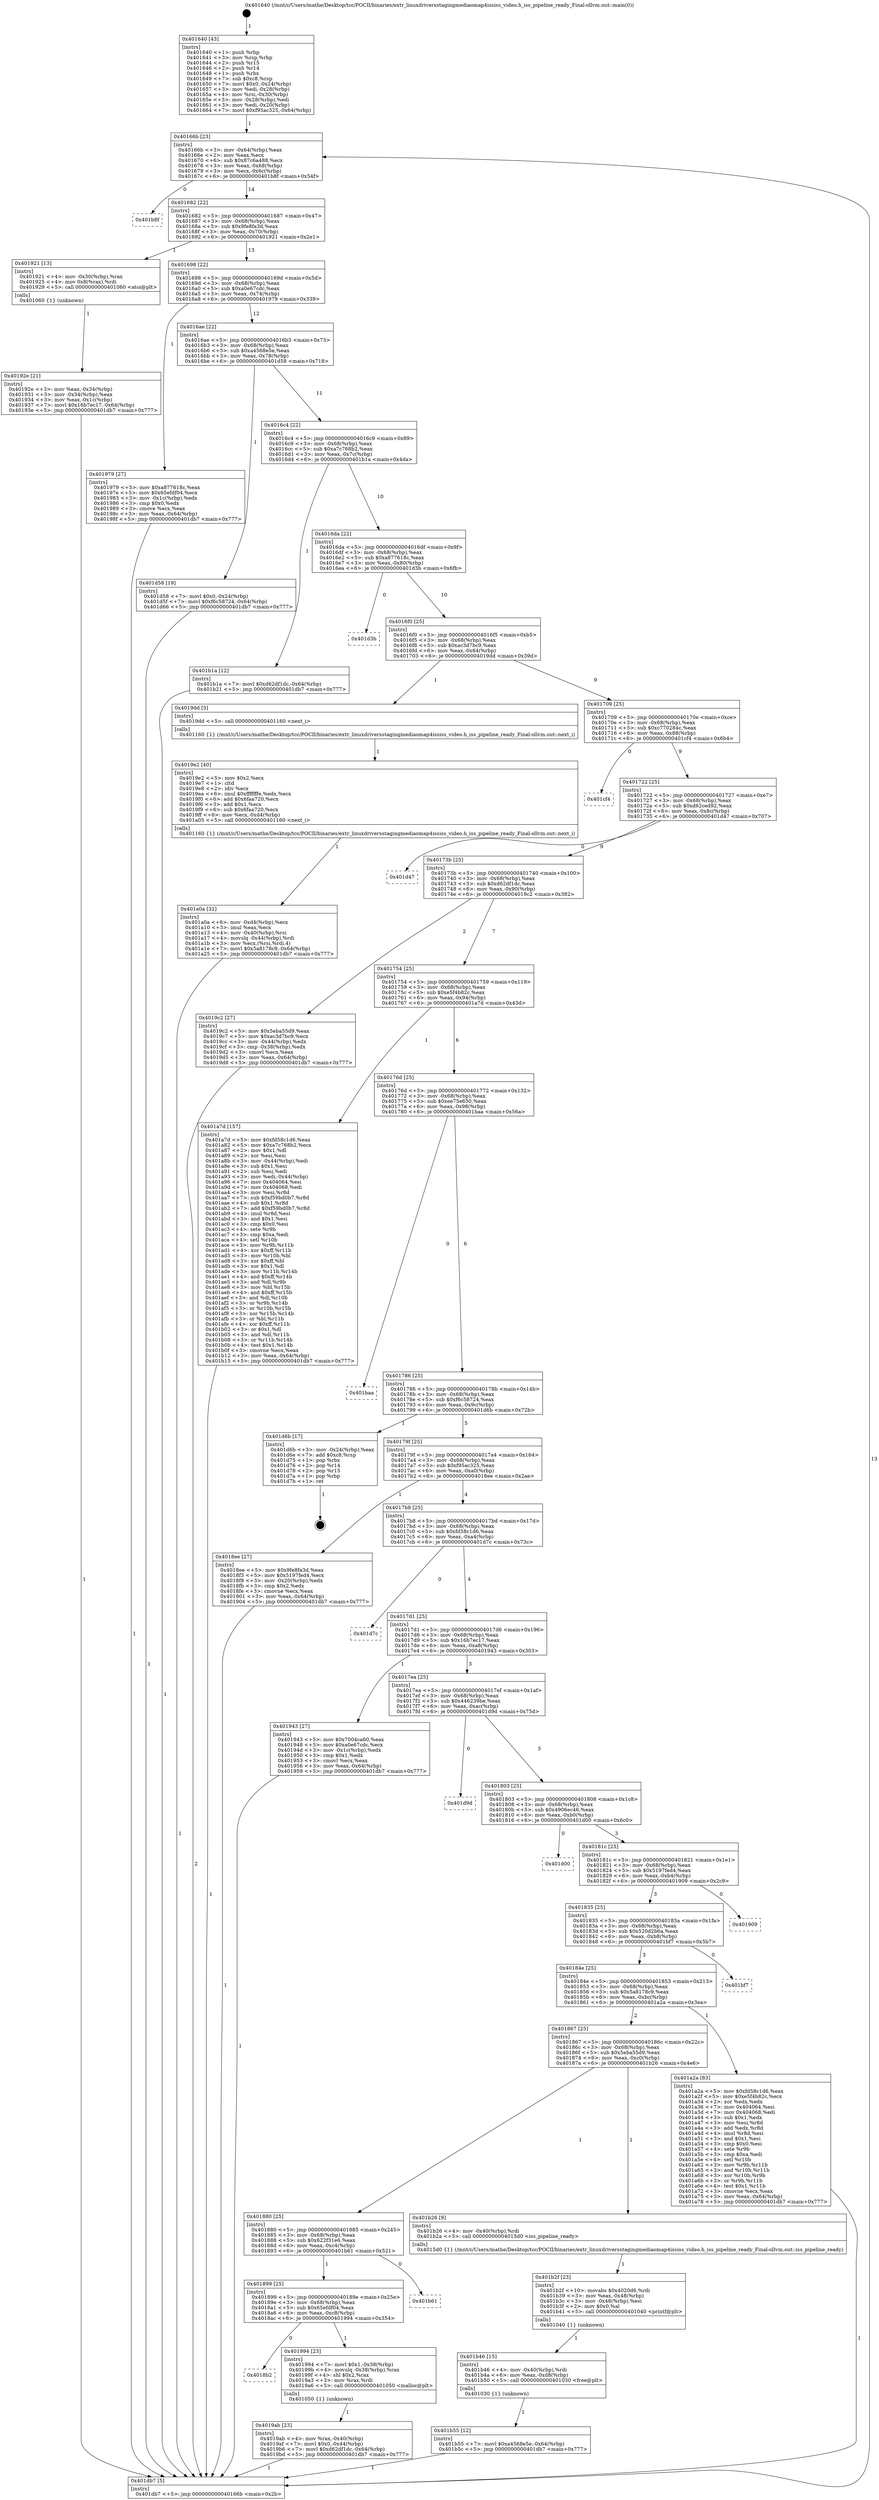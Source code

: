 digraph "0x401640" {
  label = "0x401640 (/mnt/c/Users/mathe/Desktop/tcc/POCII/binaries/extr_linuxdriversstagingmediaomap4ississ_video.h_iss_pipeline_ready_Final-ollvm.out::main(0))"
  labelloc = "t"
  node[shape=record]

  Entry [label="",width=0.3,height=0.3,shape=circle,fillcolor=black,style=filled]
  "0x40166b" [label="{
     0x40166b [23]\l
     | [instrs]\l
     &nbsp;&nbsp;0x40166b \<+3\>: mov -0x64(%rbp),%eax\l
     &nbsp;&nbsp;0x40166e \<+2\>: mov %eax,%ecx\l
     &nbsp;&nbsp;0x401670 \<+6\>: sub $0x87c6a488,%ecx\l
     &nbsp;&nbsp;0x401676 \<+3\>: mov %eax,-0x68(%rbp)\l
     &nbsp;&nbsp;0x401679 \<+3\>: mov %ecx,-0x6c(%rbp)\l
     &nbsp;&nbsp;0x40167c \<+6\>: je 0000000000401b8f \<main+0x54f\>\l
  }"]
  "0x401b8f" [label="{
     0x401b8f\l
  }", style=dashed]
  "0x401682" [label="{
     0x401682 [22]\l
     | [instrs]\l
     &nbsp;&nbsp;0x401682 \<+5\>: jmp 0000000000401687 \<main+0x47\>\l
     &nbsp;&nbsp;0x401687 \<+3\>: mov -0x68(%rbp),%eax\l
     &nbsp;&nbsp;0x40168a \<+5\>: sub $0x9fe8fa3d,%eax\l
     &nbsp;&nbsp;0x40168f \<+3\>: mov %eax,-0x70(%rbp)\l
     &nbsp;&nbsp;0x401692 \<+6\>: je 0000000000401921 \<main+0x2e1\>\l
  }"]
  Exit [label="",width=0.3,height=0.3,shape=circle,fillcolor=black,style=filled,peripheries=2]
  "0x401921" [label="{
     0x401921 [13]\l
     | [instrs]\l
     &nbsp;&nbsp;0x401921 \<+4\>: mov -0x30(%rbp),%rax\l
     &nbsp;&nbsp;0x401925 \<+4\>: mov 0x8(%rax),%rdi\l
     &nbsp;&nbsp;0x401929 \<+5\>: call 0000000000401060 \<atoi@plt\>\l
     | [calls]\l
     &nbsp;&nbsp;0x401060 \{1\} (unknown)\l
  }"]
  "0x401698" [label="{
     0x401698 [22]\l
     | [instrs]\l
     &nbsp;&nbsp;0x401698 \<+5\>: jmp 000000000040169d \<main+0x5d\>\l
     &nbsp;&nbsp;0x40169d \<+3\>: mov -0x68(%rbp),%eax\l
     &nbsp;&nbsp;0x4016a0 \<+5\>: sub $0xa0e67cdc,%eax\l
     &nbsp;&nbsp;0x4016a5 \<+3\>: mov %eax,-0x74(%rbp)\l
     &nbsp;&nbsp;0x4016a8 \<+6\>: je 0000000000401979 \<main+0x339\>\l
  }"]
  "0x401b55" [label="{
     0x401b55 [12]\l
     | [instrs]\l
     &nbsp;&nbsp;0x401b55 \<+7\>: movl $0xa4568e5e,-0x64(%rbp)\l
     &nbsp;&nbsp;0x401b5c \<+5\>: jmp 0000000000401db7 \<main+0x777\>\l
  }"]
  "0x401979" [label="{
     0x401979 [27]\l
     | [instrs]\l
     &nbsp;&nbsp;0x401979 \<+5\>: mov $0xa877618c,%eax\l
     &nbsp;&nbsp;0x40197e \<+5\>: mov $0x65efdf04,%ecx\l
     &nbsp;&nbsp;0x401983 \<+3\>: mov -0x1c(%rbp),%edx\l
     &nbsp;&nbsp;0x401986 \<+3\>: cmp $0x0,%edx\l
     &nbsp;&nbsp;0x401989 \<+3\>: cmove %ecx,%eax\l
     &nbsp;&nbsp;0x40198c \<+3\>: mov %eax,-0x64(%rbp)\l
     &nbsp;&nbsp;0x40198f \<+5\>: jmp 0000000000401db7 \<main+0x777\>\l
  }"]
  "0x4016ae" [label="{
     0x4016ae [22]\l
     | [instrs]\l
     &nbsp;&nbsp;0x4016ae \<+5\>: jmp 00000000004016b3 \<main+0x73\>\l
     &nbsp;&nbsp;0x4016b3 \<+3\>: mov -0x68(%rbp),%eax\l
     &nbsp;&nbsp;0x4016b6 \<+5\>: sub $0xa4568e5e,%eax\l
     &nbsp;&nbsp;0x4016bb \<+3\>: mov %eax,-0x78(%rbp)\l
     &nbsp;&nbsp;0x4016be \<+6\>: je 0000000000401d58 \<main+0x718\>\l
  }"]
  "0x401b46" [label="{
     0x401b46 [15]\l
     | [instrs]\l
     &nbsp;&nbsp;0x401b46 \<+4\>: mov -0x40(%rbp),%rdi\l
     &nbsp;&nbsp;0x401b4a \<+6\>: mov %eax,-0xd8(%rbp)\l
     &nbsp;&nbsp;0x401b50 \<+5\>: call 0000000000401030 \<free@plt\>\l
     | [calls]\l
     &nbsp;&nbsp;0x401030 \{1\} (unknown)\l
  }"]
  "0x401d58" [label="{
     0x401d58 [19]\l
     | [instrs]\l
     &nbsp;&nbsp;0x401d58 \<+7\>: movl $0x0,-0x24(%rbp)\l
     &nbsp;&nbsp;0x401d5f \<+7\>: movl $0xf6c58724,-0x64(%rbp)\l
     &nbsp;&nbsp;0x401d66 \<+5\>: jmp 0000000000401db7 \<main+0x777\>\l
  }"]
  "0x4016c4" [label="{
     0x4016c4 [22]\l
     | [instrs]\l
     &nbsp;&nbsp;0x4016c4 \<+5\>: jmp 00000000004016c9 \<main+0x89\>\l
     &nbsp;&nbsp;0x4016c9 \<+3\>: mov -0x68(%rbp),%eax\l
     &nbsp;&nbsp;0x4016cc \<+5\>: sub $0xa7c768b2,%eax\l
     &nbsp;&nbsp;0x4016d1 \<+3\>: mov %eax,-0x7c(%rbp)\l
     &nbsp;&nbsp;0x4016d4 \<+6\>: je 0000000000401b1a \<main+0x4da\>\l
  }"]
  "0x401b2f" [label="{
     0x401b2f [23]\l
     | [instrs]\l
     &nbsp;&nbsp;0x401b2f \<+10\>: movabs $0x4020d6,%rdi\l
     &nbsp;&nbsp;0x401b39 \<+3\>: mov %eax,-0x48(%rbp)\l
     &nbsp;&nbsp;0x401b3c \<+3\>: mov -0x48(%rbp),%esi\l
     &nbsp;&nbsp;0x401b3f \<+2\>: mov $0x0,%al\l
     &nbsp;&nbsp;0x401b41 \<+5\>: call 0000000000401040 \<printf@plt\>\l
     | [calls]\l
     &nbsp;&nbsp;0x401040 \{1\} (unknown)\l
  }"]
  "0x401b1a" [label="{
     0x401b1a [12]\l
     | [instrs]\l
     &nbsp;&nbsp;0x401b1a \<+7\>: movl $0xd62df1dc,-0x64(%rbp)\l
     &nbsp;&nbsp;0x401b21 \<+5\>: jmp 0000000000401db7 \<main+0x777\>\l
  }"]
  "0x4016da" [label="{
     0x4016da [22]\l
     | [instrs]\l
     &nbsp;&nbsp;0x4016da \<+5\>: jmp 00000000004016df \<main+0x9f\>\l
     &nbsp;&nbsp;0x4016df \<+3\>: mov -0x68(%rbp),%eax\l
     &nbsp;&nbsp;0x4016e2 \<+5\>: sub $0xa877618c,%eax\l
     &nbsp;&nbsp;0x4016e7 \<+3\>: mov %eax,-0x80(%rbp)\l
     &nbsp;&nbsp;0x4016ea \<+6\>: je 0000000000401d3b \<main+0x6fb\>\l
  }"]
  "0x401a0a" [label="{
     0x401a0a [32]\l
     | [instrs]\l
     &nbsp;&nbsp;0x401a0a \<+6\>: mov -0xd4(%rbp),%ecx\l
     &nbsp;&nbsp;0x401a10 \<+3\>: imul %eax,%ecx\l
     &nbsp;&nbsp;0x401a13 \<+4\>: mov -0x40(%rbp),%rsi\l
     &nbsp;&nbsp;0x401a17 \<+4\>: movslq -0x44(%rbp),%rdi\l
     &nbsp;&nbsp;0x401a1b \<+3\>: mov %ecx,(%rsi,%rdi,4)\l
     &nbsp;&nbsp;0x401a1e \<+7\>: movl $0x5a8178c9,-0x64(%rbp)\l
     &nbsp;&nbsp;0x401a25 \<+5\>: jmp 0000000000401db7 \<main+0x777\>\l
  }"]
  "0x401d3b" [label="{
     0x401d3b\l
  }", style=dashed]
  "0x4016f0" [label="{
     0x4016f0 [25]\l
     | [instrs]\l
     &nbsp;&nbsp;0x4016f0 \<+5\>: jmp 00000000004016f5 \<main+0xb5\>\l
     &nbsp;&nbsp;0x4016f5 \<+3\>: mov -0x68(%rbp),%eax\l
     &nbsp;&nbsp;0x4016f8 \<+5\>: sub $0xac3d7bc9,%eax\l
     &nbsp;&nbsp;0x4016fd \<+6\>: mov %eax,-0x84(%rbp)\l
     &nbsp;&nbsp;0x401703 \<+6\>: je 00000000004019dd \<main+0x39d\>\l
  }"]
  "0x4019e2" [label="{
     0x4019e2 [40]\l
     | [instrs]\l
     &nbsp;&nbsp;0x4019e2 \<+5\>: mov $0x2,%ecx\l
     &nbsp;&nbsp;0x4019e7 \<+1\>: cltd\l
     &nbsp;&nbsp;0x4019e8 \<+2\>: idiv %ecx\l
     &nbsp;&nbsp;0x4019ea \<+6\>: imul $0xfffffffe,%edx,%ecx\l
     &nbsp;&nbsp;0x4019f0 \<+6\>: add $0x6faa720,%ecx\l
     &nbsp;&nbsp;0x4019f6 \<+3\>: add $0x1,%ecx\l
     &nbsp;&nbsp;0x4019f9 \<+6\>: sub $0x6faa720,%ecx\l
     &nbsp;&nbsp;0x4019ff \<+6\>: mov %ecx,-0xd4(%rbp)\l
     &nbsp;&nbsp;0x401a05 \<+5\>: call 0000000000401160 \<next_i\>\l
     | [calls]\l
     &nbsp;&nbsp;0x401160 \{1\} (/mnt/c/Users/mathe/Desktop/tcc/POCII/binaries/extr_linuxdriversstagingmediaomap4ississ_video.h_iss_pipeline_ready_Final-ollvm.out::next_i)\l
  }"]
  "0x4019dd" [label="{
     0x4019dd [5]\l
     | [instrs]\l
     &nbsp;&nbsp;0x4019dd \<+5\>: call 0000000000401160 \<next_i\>\l
     | [calls]\l
     &nbsp;&nbsp;0x401160 \{1\} (/mnt/c/Users/mathe/Desktop/tcc/POCII/binaries/extr_linuxdriversstagingmediaomap4ississ_video.h_iss_pipeline_ready_Final-ollvm.out::next_i)\l
  }"]
  "0x401709" [label="{
     0x401709 [25]\l
     | [instrs]\l
     &nbsp;&nbsp;0x401709 \<+5\>: jmp 000000000040170e \<main+0xce\>\l
     &nbsp;&nbsp;0x40170e \<+3\>: mov -0x68(%rbp),%eax\l
     &nbsp;&nbsp;0x401711 \<+5\>: sub $0xc770284c,%eax\l
     &nbsp;&nbsp;0x401716 \<+6\>: mov %eax,-0x88(%rbp)\l
     &nbsp;&nbsp;0x40171c \<+6\>: je 0000000000401cf4 \<main+0x6b4\>\l
  }"]
  "0x4019ab" [label="{
     0x4019ab [23]\l
     | [instrs]\l
     &nbsp;&nbsp;0x4019ab \<+4\>: mov %rax,-0x40(%rbp)\l
     &nbsp;&nbsp;0x4019af \<+7\>: movl $0x0,-0x44(%rbp)\l
     &nbsp;&nbsp;0x4019b6 \<+7\>: movl $0xd62df1dc,-0x64(%rbp)\l
     &nbsp;&nbsp;0x4019bd \<+5\>: jmp 0000000000401db7 \<main+0x777\>\l
  }"]
  "0x401cf4" [label="{
     0x401cf4\l
  }", style=dashed]
  "0x401722" [label="{
     0x401722 [25]\l
     | [instrs]\l
     &nbsp;&nbsp;0x401722 \<+5\>: jmp 0000000000401727 \<main+0xe7\>\l
     &nbsp;&nbsp;0x401727 \<+3\>: mov -0x68(%rbp),%eax\l
     &nbsp;&nbsp;0x40172a \<+5\>: sub $0xd62ced92,%eax\l
     &nbsp;&nbsp;0x40172f \<+6\>: mov %eax,-0x8c(%rbp)\l
     &nbsp;&nbsp;0x401735 \<+6\>: je 0000000000401d47 \<main+0x707\>\l
  }"]
  "0x4018b2" [label="{
     0x4018b2\l
  }", style=dashed]
  "0x401d47" [label="{
     0x401d47\l
  }", style=dashed]
  "0x40173b" [label="{
     0x40173b [25]\l
     | [instrs]\l
     &nbsp;&nbsp;0x40173b \<+5\>: jmp 0000000000401740 \<main+0x100\>\l
     &nbsp;&nbsp;0x401740 \<+3\>: mov -0x68(%rbp),%eax\l
     &nbsp;&nbsp;0x401743 \<+5\>: sub $0xd62df1dc,%eax\l
     &nbsp;&nbsp;0x401748 \<+6\>: mov %eax,-0x90(%rbp)\l
     &nbsp;&nbsp;0x40174e \<+6\>: je 00000000004019c2 \<main+0x382\>\l
  }"]
  "0x401994" [label="{
     0x401994 [23]\l
     | [instrs]\l
     &nbsp;&nbsp;0x401994 \<+7\>: movl $0x1,-0x38(%rbp)\l
     &nbsp;&nbsp;0x40199b \<+4\>: movslq -0x38(%rbp),%rax\l
     &nbsp;&nbsp;0x40199f \<+4\>: shl $0x2,%rax\l
     &nbsp;&nbsp;0x4019a3 \<+3\>: mov %rax,%rdi\l
     &nbsp;&nbsp;0x4019a6 \<+5\>: call 0000000000401050 \<malloc@plt\>\l
     | [calls]\l
     &nbsp;&nbsp;0x401050 \{1\} (unknown)\l
  }"]
  "0x4019c2" [label="{
     0x4019c2 [27]\l
     | [instrs]\l
     &nbsp;&nbsp;0x4019c2 \<+5\>: mov $0x5eba55d9,%eax\l
     &nbsp;&nbsp;0x4019c7 \<+5\>: mov $0xac3d7bc9,%ecx\l
     &nbsp;&nbsp;0x4019cc \<+3\>: mov -0x44(%rbp),%edx\l
     &nbsp;&nbsp;0x4019cf \<+3\>: cmp -0x38(%rbp),%edx\l
     &nbsp;&nbsp;0x4019d2 \<+3\>: cmovl %ecx,%eax\l
     &nbsp;&nbsp;0x4019d5 \<+3\>: mov %eax,-0x64(%rbp)\l
     &nbsp;&nbsp;0x4019d8 \<+5\>: jmp 0000000000401db7 \<main+0x777\>\l
  }"]
  "0x401754" [label="{
     0x401754 [25]\l
     | [instrs]\l
     &nbsp;&nbsp;0x401754 \<+5\>: jmp 0000000000401759 \<main+0x119\>\l
     &nbsp;&nbsp;0x401759 \<+3\>: mov -0x68(%rbp),%eax\l
     &nbsp;&nbsp;0x40175c \<+5\>: sub $0xe5f4b82c,%eax\l
     &nbsp;&nbsp;0x401761 \<+6\>: mov %eax,-0x94(%rbp)\l
     &nbsp;&nbsp;0x401767 \<+6\>: je 0000000000401a7d \<main+0x43d\>\l
  }"]
  "0x401899" [label="{
     0x401899 [25]\l
     | [instrs]\l
     &nbsp;&nbsp;0x401899 \<+5\>: jmp 000000000040189e \<main+0x25e\>\l
     &nbsp;&nbsp;0x40189e \<+3\>: mov -0x68(%rbp),%eax\l
     &nbsp;&nbsp;0x4018a1 \<+5\>: sub $0x65efdf04,%eax\l
     &nbsp;&nbsp;0x4018a6 \<+6\>: mov %eax,-0xc8(%rbp)\l
     &nbsp;&nbsp;0x4018ac \<+6\>: je 0000000000401994 \<main+0x354\>\l
  }"]
  "0x401a7d" [label="{
     0x401a7d [157]\l
     | [instrs]\l
     &nbsp;&nbsp;0x401a7d \<+5\>: mov $0xfd58c1d6,%eax\l
     &nbsp;&nbsp;0x401a82 \<+5\>: mov $0xa7c768b2,%ecx\l
     &nbsp;&nbsp;0x401a87 \<+2\>: mov $0x1,%dl\l
     &nbsp;&nbsp;0x401a89 \<+2\>: xor %esi,%esi\l
     &nbsp;&nbsp;0x401a8b \<+3\>: mov -0x44(%rbp),%edi\l
     &nbsp;&nbsp;0x401a8e \<+3\>: sub $0x1,%esi\l
     &nbsp;&nbsp;0x401a91 \<+2\>: sub %esi,%edi\l
     &nbsp;&nbsp;0x401a93 \<+3\>: mov %edi,-0x44(%rbp)\l
     &nbsp;&nbsp;0x401a96 \<+7\>: mov 0x404064,%esi\l
     &nbsp;&nbsp;0x401a9d \<+7\>: mov 0x404068,%edi\l
     &nbsp;&nbsp;0x401aa4 \<+3\>: mov %esi,%r8d\l
     &nbsp;&nbsp;0x401aa7 \<+7\>: sub $0xf59bd0b7,%r8d\l
     &nbsp;&nbsp;0x401aae \<+4\>: sub $0x1,%r8d\l
     &nbsp;&nbsp;0x401ab2 \<+7\>: add $0xf59bd0b7,%r8d\l
     &nbsp;&nbsp;0x401ab9 \<+4\>: imul %r8d,%esi\l
     &nbsp;&nbsp;0x401abd \<+3\>: and $0x1,%esi\l
     &nbsp;&nbsp;0x401ac0 \<+3\>: cmp $0x0,%esi\l
     &nbsp;&nbsp;0x401ac3 \<+4\>: sete %r9b\l
     &nbsp;&nbsp;0x401ac7 \<+3\>: cmp $0xa,%edi\l
     &nbsp;&nbsp;0x401aca \<+4\>: setl %r10b\l
     &nbsp;&nbsp;0x401ace \<+3\>: mov %r9b,%r11b\l
     &nbsp;&nbsp;0x401ad1 \<+4\>: xor $0xff,%r11b\l
     &nbsp;&nbsp;0x401ad5 \<+3\>: mov %r10b,%bl\l
     &nbsp;&nbsp;0x401ad8 \<+3\>: xor $0xff,%bl\l
     &nbsp;&nbsp;0x401adb \<+3\>: xor $0x1,%dl\l
     &nbsp;&nbsp;0x401ade \<+3\>: mov %r11b,%r14b\l
     &nbsp;&nbsp;0x401ae1 \<+4\>: and $0xff,%r14b\l
     &nbsp;&nbsp;0x401ae5 \<+3\>: and %dl,%r9b\l
     &nbsp;&nbsp;0x401ae8 \<+3\>: mov %bl,%r15b\l
     &nbsp;&nbsp;0x401aeb \<+4\>: and $0xff,%r15b\l
     &nbsp;&nbsp;0x401aef \<+3\>: and %dl,%r10b\l
     &nbsp;&nbsp;0x401af2 \<+3\>: or %r9b,%r14b\l
     &nbsp;&nbsp;0x401af5 \<+3\>: or %r10b,%r15b\l
     &nbsp;&nbsp;0x401af8 \<+3\>: xor %r15b,%r14b\l
     &nbsp;&nbsp;0x401afb \<+3\>: or %bl,%r11b\l
     &nbsp;&nbsp;0x401afe \<+4\>: xor $0xff,%r11b\l
     &nbsp;&nbsp;0x401b02 \<+3\>: or $0x1,%dl\l
     &nbsp;&nbsp;0x401b05 \<+3\>: and %dl,%r11b\l
     &nbsp;&nbsp;0x401b08 \<+3\>: or %r11b,%r14b\l
     &nbsp;&nbsp;0x401b0b \<+4\>: test $0x1,%r14b\l
     &nbsp;&nbsp;0x401b0f \<+3\>: cmovne %ecx,%eax\l
     &nbsp;&nbsp;0x401b12 \<+3\>: mov %eax,-0x64(%rbp)\l
     &nbsp;&nbsp;0x401b15 \<+5\>: jmp 0000000000401db7 \<main+0x777\>\l
  }"]
  "0x40176d" [label="{
     0x40176d [25]\l
     | [instrs]\l
     &nbsp;&nbsp;0x40176d \<+5\>: jmp 0000000000401772 \<main+0x132\>\l
     &nbsp;&nbsp;0x401772 \<+3\>: mov -0x68(%rbp),%eax\l
     &nbsp;&nbsp;0x401775 \<+5\>: sub $0xee75e650,%eax\l
     &nbsp;&nbsp;0x40177a \<+6\>: mov %eax,-0x98(%rbp)\l
     &nbsp;&nbsp;0x401780 \<+6\>: je 0000000000401baa \<main+0x56a\>\l
  }"]
  "0x401b61" [label="{
     0x401b61\l
  }", style=dashed]
  "0x401baa" [label="{
     0x401baa\l
  }", style=dashed]
  "0x401786" [label="{
     0x401786 [25]\l
     | [instrs]\l
     &nbsp;&nbsp;0x401786 \<+5\>: jmp 000000000040178b \<main+0x14b\>\l
     &nbsp;&nbsp;0x40178b \<+3\>: mov -0x68(%rbp),%eax\l
     &nbsp;&nbsp;0x40178e \<+5\>: sub $0xf6c58724,%eax\l
     &nbsp;&nbsp;0x401793 \<+6\>: mov %eax,-0x9c(%rbp)\l
     &nbsp;&nbsp;0x401799 \<+6\>: je 0000000000401d6b \<main+0x72b\>\l
  }"]
  "0x401880" [label="{
     0x401880 [25]\l
     | [instrs]\l
     &nbsp;&nbsp;0x401880 \<+5\>: jmp 0000000000401885 \<main+0x245\>\l
     &nbsp;&nbsp;0x401885 \<+3\>: mov -0x68(%rbp),%eax\l
     &nbsp;&nbsp;0x401888 \<+5\>: sub $0x622f31e6,%eax\l
     &nbsp;&nbsp;0x40188d \<+6\>: mov %eax,-0xc4(%rbp)\l
     &nbsp;&nbsp;0x401893 \<+6\>: je 0000000000401b61 \<main+0x521\>\l
  }"]
  "0x401d6b" [label="{
     0x401d6b [17]\l
     | [instrs]\l
     &nbsp;&nbsp;0x401d6b \<+3\>: mov -0x24(%rbp),%eax\l
     &nbsp;&nbsp;0x401d6e \<+7\>: add $0xc8,%rsp\l
     &nbsp;&nbsp;0x401d75 \<+1\>: pop %rbx\l
     &nbsp;&nbsp;0x401d76 \<+2\>: pop %r14\l
     &nbsp;&nbsp;0x401d78 \<+2\>: pop %r15\l
     &nbsp;&nbsp;0x401d7a \<+1\>: pop %rbp\l
     &nbsp;&nbsp;0x401d7b \<+1\>: ret\l
  }"]
  "0x40179f" [label="{
     0x40179f [25]\l
     | [instrs]\l
     &nbsp;&nbsp;0x40179f \<+5\>: jmp 00000000004017a4 \<main+0x164\>\l
     &nbsp;&nbsp;0x4017a4 \<+3\>: mov -0x68(%rbp),%eax\l
     &nbsp;&nbsp;0x4017a7 \<+5\>: sub $0xf95ac325,%eax\l
     &nbsp;&nbsp;0x4017ac \<+6\>: mov %eax,-0xa0(%rbp)\l
     &nbsp;&nbsp;0x4017b2 \<+6\>: je 00000000004018ee \<main+0x2ae\>\l
  }"]
  "0x401b26" [label="{
     0x401b26 [9]\l
     | [instrs]\l
     &nbsp;&nbsp;0x401b26 \<+4\>: mov -0x40(%rbp),%rdi\l
     &nbsp;&nbsp;0x401b2a \<+5\>: call 00000000004015d0 \<iss_pipeline_ready\>\l
     | [calls]\l
     &nbsp;&nbsp;0x4015d0 \{1\} (/mnt/c/Users/mathe/Desktop/tcc/POCII/binaries/extr_linuxdriversstagingmediaomap4ississ_video.h_iss_pipeline_ready_Final-ollvm.out::iss_pipeline_ready)\l
  }"]
  "0x4018ee" [label="{
     0x4018ee [27]\l
     | [instrs]\l
     &nbsp;&nbsp;0x4018ee \<+5\>: mov $0x9fe8fa3d,%eax\l
     &nbsp;&nbsp;0x4018f3 \<+5\>: mov $0x5197fed4,%ecx\l
     &nbsp;&nbsp;0x4018f8 \<+3\>: mov -0x20(%rbp),%edx\l
     &nbsp;&nbsp;0x4018fb \<+3\>: cmp $0x2,%edx\l
     &nbsp;&nbsp;0x4018fe \<+3\>: cmovne %ecx,%eax\l
     &nbsp;&nbsp;0x401901 \<+3\>: mov %eax,-0x64(%rbp)\l
     &nbsp;&nbsp;0x401904 \<+5\>: jmp 0000000000401db7 \<main+0x777\>\l
  }"]
  "0x4017b8" [label="{
     0x4017b8 [25]\l
     | [instrs]\l
     &nbsp;&nbsp;0x4017b8 \<+5\>: jmp 00000000004017bd \<main+0x17d\>\l
     &nbsp;&nbsp;0x4017bd \<+3\>: mov -0x68(%rbp),%eax\l
     &nbsp;&nbsp;0x4017c0 \<+5\>: sub $0xfd58c1d6,%eax\l
     &nbsp;&nbsp;0x4017c5 \<+6\>: mov %eax,-0xa4(%rbp)\l
     &nbsp;&nbsp;0x4017cb \<+6\>: je 0000000000401d7c \<main+0x73c\>\l
  }"]
  "0x401db7" [label="{
     0x401db7 [5]\l
     | [instrs]\l
     &nbsp;&nbsp;0x401db7 \<+5\>: jmp 000000000040166b \<main+0x2b\>\l
  }"]
  "0x401640" [label="{
     0x401640 [43]\l
     | [instrs]\l
     &nbsp;&nbsp;0x401640 \<+1\>: push %rbp\l
     &nbsp;&nbsp;0x401641 \<+3\>: mov %rsp,%rbp\l
     &nbsp;&nbsp;0x401644 \<+2\>: push %r15\l
     &nbsp;&nbsp;0x401646 \<+2\>: push %r14\l
     &nbsp;&nbsp;0x401648 \<+1\>: push %rbx\l
     &nbsp;&nbsp;0x401649 \<+7\>: sub $0xc8,%rsp\l
     &nbsp;&nbsp;0x401650 \<+7\>: movl $0x0,-0x24(%rbp)\l
     &nbsp;&nbsp;0x401657 \<+3\>: mov %edi,-0x28(%rbp)\l
     &nbsp;&nbsp;0x40165a \<+4\>: mov %rsi,-0x30(%rbp)\l
     &nbsp;&nbsp;0x40165e \<+3\>: mov -0x28(%rbp),%edi\l
     &nbsp;&nbsp;0x401661 \<+3\>: mov %edi,-0x20(%rbp)\l
     &nbsp;&nbsp;0x401664 \<+7\>: movl $0xf95ac325,-0x64(%rbp)\l
  }"]
  "0x40192e" [label="{
     0x40192e [21]\l
     | [instrs]\l
     &nbsp;&nbsp;0x40192e \<+3\>: mov %eax,-0x34(%rbp)\l
     &nbsp;&nbsp;0x401931 \<+3\>: mov -0x34(%rbp),%eax\l
     &nbsp;&nbsp;0x401934 \<+3\>: mov %eax,-0x1c(%rbp)\l
     &nbsp;&nbsp;0x401937 \<+7\>: movl $0x16b7ec17,-0x64(%rbp)\l
     &nbsp;&nbsp;0x40193e \<+5\>: jmp 0000000000401db7 \<main+0x777\>\l
  }"]
  "0x401867" [label="{
     0x401867 [25]\l
     | [instrs]\l
     &nbsp;&nbsp;0x401867 \<+5\>: jmp 000000000040186c \<main+0x22c\>\l
     &nbsp;&nbsp;0x40186c \<+3\>: mov -0x68(%rbp),%eax\l
     &nbsp;&nbsp;0x40186f \<+5\>: sub $0x5eba55d9,%eax\l
     &nbsp;&nbsp;0x401874 \<+6\>: mov %eax,-0xc0(%rbp)\l
     &nbsp;&nbsp;0x40187a \<+6\>: je 0000000000401b26 \<main+0x4e6\>\l
  }"]
  "0x401d7c" [label="{
     0x401d7c\l
  }", style=dashed]
  "0x4017d1" [label="{
     0x4017d1 [25]\l
     | [instrs]\l
     &nbsp;&nbsp;0x4017d1 \<+5\>: jmp 00000000004017d6 \<main+0x196\>\l
     &nbsp;&nbsp;0x4017d6 \<+3\>: mov -0x68(%rbp),%eax\l
     &nbsp;&nbsp;0x4017d9 \<+5\>: sub $0x16b7ec17,%eax\l
     &nbsp;&nbsp;0x4017de \<+6\>: mov %eax,-0xa8(%rbp)\l
     &nbsp;&nbsp;0x4017e4 \<+6\>: je 0000000000401943 \<main+0x303\>\l
  }"]
  "0x401a2a" [label="{
     0x401a2a [83]\l
     | [instrs]\l
     &nbsp;&nbsp;0x401a2a \<+5\>: mov $0xfd58c1d6,%eax\l
     &nbsp;&nbsp;0x401a2f \<+5\>: mov $0xe5f4b82c,%ecx\l
     &nbsp;&nbsp;0x401a34 \<+2\>: xor %edx,%edx\l
     &nbsp;&nbsp;0x401a36 \<+7\>: mov 0x404064,%esi\l
     &nbsp;&nbsp;0x401a3d \<+7\>: mov 0x404068,%edi\l
     &nbsp;&nbsp;0x401a44 \<+3\>: sub $0x1,%edx\l
     &nbsp;&nbsp;0x401a47 \<+3\>: mov %esi,%r8d\l
     &nbsp;&nbsp;0x401a4a \<+3\>: add %edx,%r8d\l
     &nbsp;&nbsp;0x401a4d \<+4\>: imul %r8d,%esi\l
     &nbsp;&nbsp;0x401a51 \<+3\>: and $0x1,%esi\l
     &nbsp;&nbsp;0x401a54 \<+3\>: cmp $0x0,%esi\l
     &nbsp;&nbsp;0x401a57 \<+4\>: sete %r9b\l
     &nbsp;&nbsp;0x401a5b \<+3\>: cmp $0xa,%edi\l
     &nbsp;&nbsp;0x401a5e \<+4\>: setl %r10b\l
     &nbsp;&nbsp;0x401a62 \<+3\>: mov %r9b,%r11b\l
     &nbsp;&nbsp;0x401a65 \<+3\>: and %r10b,%r11b\l
     &nbsp;&nbsp;0x401a68 \<+3\>: xor %r10b,%r9b\l
     &nbsp;&nbsp;0x401a6b \<+3\>: or %r9b,%r11b\l
     &nbsp;&nbsp;0x401a6e \<+4\>: test $0x1,%r11b\l
     &nbsp;&nbsp;0x401a72 \<+3\>: cmovne %ecx,%eax\l
     &nbsp;&nbsp;0x401a75 \<+3\>: mov %eax,-0x64(%rbp)\l
     &nbsp;&nbsp;0x401a78 \<+5\>: jmp 0000000000401db7 \<main+0x777\>\l
  }"]
  "0x401943" [label="{
     0x401943 [27]\l
     | [instrs]\l
     &nbsp;&nbsp;0x401943 \<+5\>: mov $0x7004ca60,%eax\l
     &nbsp;&nbsp;0x401948 \<+5\>: mov $0xa0e67cdc,%ecx\l
     &nbsp;&nbsp;0x40194d \<+3\>: mov -0x1c(%rbp),%edx\l
     &nbsp;&nbsp;0x401950 \<+3\>: cmp $0x1,%edx\l
     &nbsp;&nbsp;0x401953 \<+3\>: cmovl %ecx,%eax\l
     &nbsp;&nbsp;0x401956 \<+3\>: mov %eax,-0x64(%rbp)\l
     &nbsp;&nbsp;0x401959 \<+5\>: jmp 0000000000401db7 \<main+0x777\>\l
  }"]
  "0x4017ea" [label="{
     0x4017ea [25]\l
     | [instrs]\l
     &nbsp;&nbsp;0x4017ea \<+5\>: jmp 00000000004017ef \<main+0x1af\>\l
     &nbsp;&nbsp;0x4017ef \<+3\>: mov -0x68(%rbp),%eax\l
     &nbsp;&nbsp;0x4017f2 \<+5\>: sub $0x446239be,%eax\l
     &nbsp;&nbsp;0x4017f7 \<+6\>: mov %eax,-0xac(%rbp)\l
     &nbsp;&nbsp;0x4017fd \<+6\>: je 0000000000401d9d \<main+0x75d\>\l
  }"]
  "0x40184e" [label="{
     0x40184e [25]\l
     | [instrs]\l
     &nbsp;&nbsp;0x40184e \<+5\>: jmp 0000000000401853 \<main+0x213\>\l
     &nbsp;&nbsp;0x401853 \<+3\>: mov -0x68(%rbp),%eax\l
     &nbsp;&nbsp;0x401856 \<+5\>: sub $0x5a8178c9,%eax\l
     &nbsp;&nbsp;0x40185b \<+6\>: mov %eax,-0xbc(%rbp)\l
     &nbsp;&nbsp;0x401861 \<+6\>: je 0000000000401a2a \<main+0x3ea\>\l
  }"]
  "0x401d9d" [label="{
     0x401d9d\l
  }", style=dashed]
  "0x401803" [label="{
     0x401803 [25]\l
     | [instrs]\l
     &nbsp;&nbsp;0x401803 \<+5\>: jmp 0000000000401808 \<main+0x1c8\>\l
     &nbsp;&nbsp;0x401808 \<+3\>: mov -0x68(%rbp),%eax\l
     &nbsp;&nbsp;0x40180b \<+5\>: sub $0x4906ec46,%eax\l
     &nbsp;&nbsp;0x401810 \<+6\>: mov %eax,-0xb0(%rbp)\l
     &nbsp;&nbsp;0x401816 \<+6\>: je 0000000000401d00 \<main+0x6c0\>\l
  }"]
  "0x401bf7" [label="{
     0x401bf7\l
  }", style=dashed]
  "0x401d00" [label="{
     0x401d00\l
  }", style=dashed]
  "0x40181c" [label="{
     0x40181c [25]\l
     | [instrs]\l
     &nbsp;&nbsp;0x40181c \<+5\>: jmp 0000000000401821 \<main+0x1e1\>\l
     &nbsp;&nbsp;0x401821 \<+3\>: mov -0x68(%rbp),%eax\l
     &nbsp;&nbsp;0x401824 \<+5\>: sub $0x5197fed4,%eax\l
     &nbsp;&nbsp;0x401829 \<+6\>: mov %eax,-0xb4(%rbp)\l
     &nbsp;&nbsp;0x40182f \<+6\>: je 0000000000401909 \<main+0x2c9\>\l
  }"]
  "0x401835" [label="{
     0x401835 [25]\l
     | [instrs]\l
     &nbsp;&nbsp;0x401835 \<+5\>: jmp 000000000040183a \<main+0x1fa\>\l
     &nbsp;&nbsp;0x40183a \<+3\>: mov -0x68(%rbp),%eax\l
     &nbsp;&nbsp;0x40183d \<+5\>: sub $0x520d2b6a,%eax\l
     &nbsp;&nbsp;0x401842 \<+6\>: mov %eax,-0xb8(%rbp)\l
     &nbsp;&nbsp;0x401848 \<+6\>: je 0000000000401bf7 \<main+0x5b7\>\l
  }"]
  "0x401909" [label="{
     0x401909\l
  }", style=dashed]
  Entry -> "0x401640" [label=" 1"]
  "0x40166b" -> "0x401b8f" [label=" 0"]
  "0x40166b" -> "0x401682" [label=" 14"]
  "0x401d6b" -> Exit [label=" 1"]
  "0x401682" -> "0x401921" [label=" 1"]
  "0x401682" -> "0x401698" [label=" 13"]
  "0x401d58" -> "0x401db7" [label=" 1"]
  "0x401698" -> "0x401979" [label=" 1"]
  "0x401698" -> "0x4016ae" [label=" 12"]
  "0x401b55" -> "0x401db7" [label=" 1"]
  "0x4016ae" -> "0x401d58" [label=" 1"]
  "0x4016ae" -> "0x4016c4" [label=" 11"]
  "0x401b46" -> "0x401b55" [label=" 1"]
  "0x4016c4" -> "0x401b1a" [label=" 1"]
  "0x4016c4" -> "0x4016da" [label=" 10"]
  "0x401b2f" -> "0x401b46" [label=" 1"]
  "0x4016da" -> "0x401d3b" [label=" 0"]
  "0x4016da" -> "0x4016f0" [label=" 10"]
  "0x401b26" -> "0x401b2f" [label=" 1"]
  "0x4016f0" -> "0x4019dd" [label=" 1"]
  "0x4016f0" -> "0x401709" [label=" 9"]
  "0x401b1a" -> "0x401db7" [label=" 1"]
  "0x401709" -> "0x401cf4" [label=" 0"]
  "0x401709" -> "0x401722" [label=" 9"]
  "0x401a7d" -> "0x401db7" [label=" 1"]
  "0x401722" -> "0x401d47" [label=" 0"]
  "0x401722" -> "0x40173b" [label=" 9"]
  "0x401a2a" -> "0x401db7" [label=" 1"]
  "0x40173b" -> "0x4019c2" [label=" 2"]
  "0x40173b" -> "0x401754" [label=" 7"]
  "0x401a0a" -> "0x401db7" [label=" 1"]
  "0x401754" -> "0x401a7d" [label=" 1"]
  "0x401754" -> "0x40176d" [label=" 6"]
  "0x4019dd" -> "0x4019e2" [label=" 1"]
  "0x40176d" -> "0x401baa" [label=" 0"]
  "0x40176d" -> "0x401786" [label=" 6"]
  "0x4019c2" -> "0x401db7" [label=" 2"]
  "0x401786" -> "0x401d6b" [label=" 1"]
  "0x401786" -> "0x40179f" [label=" 5"]
  "0x401994" -> "0x4019ab" [label=" 1"]
  "0x40179f" -> "0x4018ee" [label=" 1"]
  "0x40179f" -> "0x4017b8" [label=" 4"]
  "0x4018ee" -> "0x401db7" [label=" 1"]
  "0x401640" -> "0x40166b" [label=" 1"]
  "0x401db7" -> "0x40166b" [label=" 13"]
  "0x401921" -> "0x40192e" [label=" 1"]
  "0x40192e" -> "0x401db7" [label=" 1"]
  "0x401899" -> "0x4018b2" [label=" 0"]
  "0x4017b8" -> "0x401d7c" [label=" 0"]
  "0x4017b8" -> "0x4017d1" [label=" 4"]
  "0x4019e2" -> "0x401a0a" [label=" 1"]
  "0x4017d1" -> "0x401943" [label=" 1"]
  "0x4017d1" -> "0x4017ea" [label=" 3"]
  "0x401943" -> "0x401db7" [label=" 1"]
  "0x401979" -> "0x401db7" [label=" 1"]
  "0x401880" -> "0x401899" [label=" 1"]
  "0x4017ea" -> "0x401d9d" [label=" 0"]
  "0x4017ea" -> "0x401803" [label=" 3"]
  "0x4019ab" -> "0x401db7" [label=" 1"]
  "0x401803" -> "0x401d00" [label=" 0"]
  "0x401803" -> "0x40181c" [label=" 3"]
  "0x401867" -> "0x401880" [label=" 1"]
  "0x40181c" -> "0x401909" [label=" 0"]
  "0x40181c" -> "0x401835" [label=" 3"]
  "0x401867" -> "0x401b26" [label=" 1"]
  "0x401835" -> "0x401bf7" [label=" 0"]
  "0x401835" -> "0x40184e" [label=" 3"]
  "0x401880" -> "0x401b61" [label=" 0"]
  "0x40184e" -> "0x401a2a" [label=" 1"]
  "0x40184e" -> "0x401867" [label=" 2"]
  "0x401899" -> "0x401994" [label=" 1"]
}
